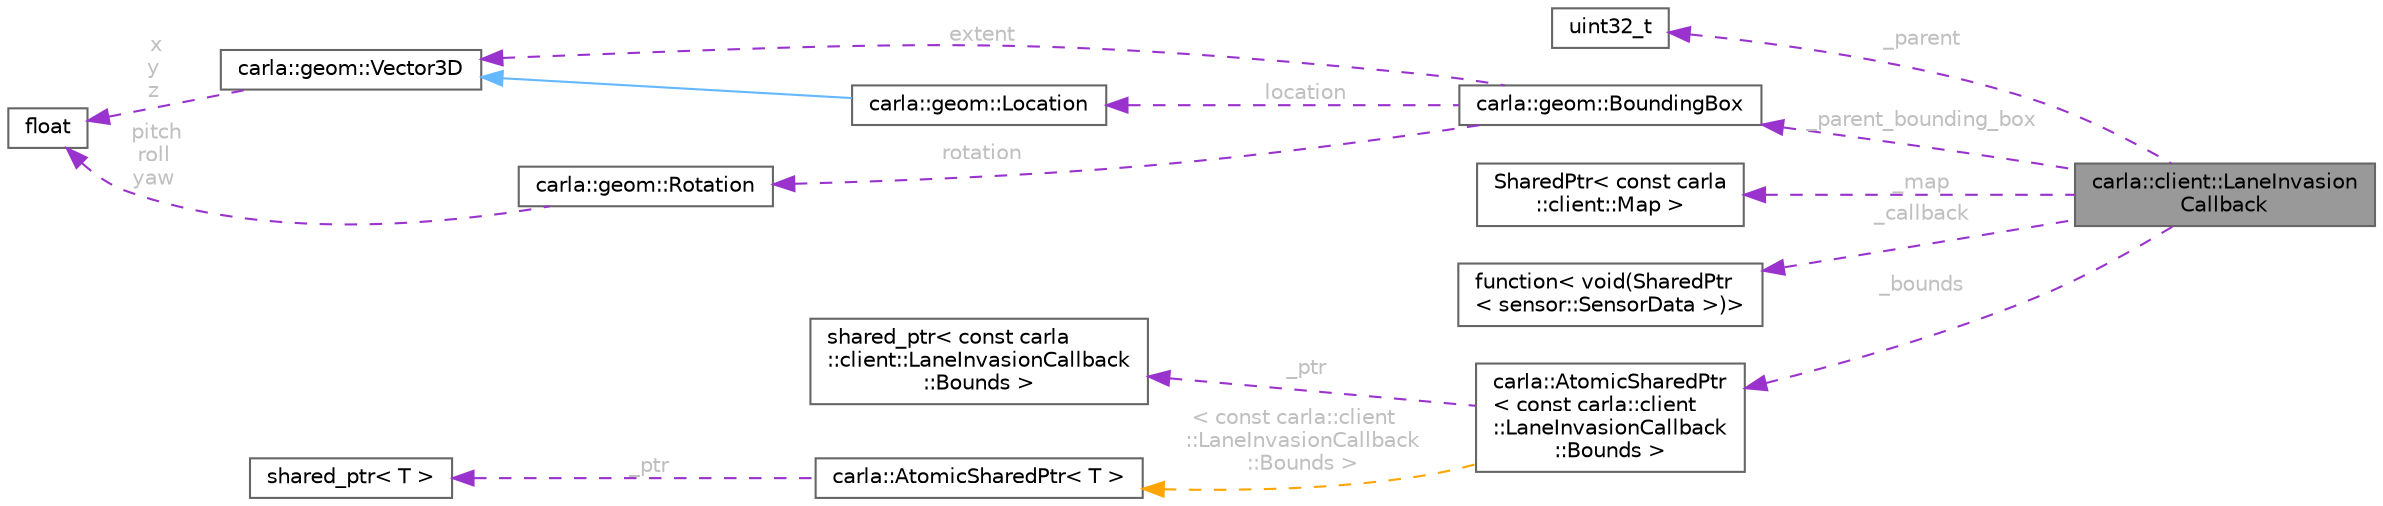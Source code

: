 digraph "carla::client::LaneInvasionCallback"
{
 // INTERACTIVE_SVG=YES
 // LATEX_PDF_SIZE
  bgcolor="transparent";
  edge [fontname=Helvetica,fontsize=10,labelfontname=Helvetica,labelfontsize=10];
  node [fontname=Helvetica,fontsize=10,shape=box,height=0.2,width=0.4];
  rankdir="LR";
  Node1 [id="Node000001",label="carla::client::LaneInvasion\lCallback",height=0.2,width=0.4,color="gray40", fillcolor="grey60", style="filled", fontcolor="black",tooltip=" "];
  Node2 -> Node1 [id="edge1_Node000001_Node000002",dir="back",color="darkorchid3",style="dashed",tooltip=" ",label=" _parent",fontcolor="grey" ];
  Node2 [id="Node000002",label="uint32_t",height=0.2,width=0.4,color="gray40", fillcolor="white", style="filled",tooltip=" "];
  Node3 -> Node1 [id="edge2_Node000001_Node000003",dir="back",color="darkorchid3",style="dashed",tooltip=" ",label=" _parent_bounding_box",fontcolor="grey" ];
  Node3 [id="Node000003",label="carla::geom::BoundingBox",height=0.2,width=0.4,color="gray40", fillcolor="white", style="filled",URL="$d8/d68/classcarla_1_1geom_1_1BoundingBox.html",tooltip=" "];
  Node4 -> Node3 [id="edge3_Node000003_Node000004",dir="back",color="darkorchid3",style="dashed",tooltip=" ",label=" location",fontcolor="grey" ];
  Node4 [id="Node000004",label="carla::geom::Location",height=0.2,width=0.4,color="gray40", fillcolor="white", style="filled",URL="$de/d23/classcarla_1_1geom_1_1Location.html",tooltip=" "];
  Node5 -> Node4 [id="edge4_Node000004_Node000005",dir="back",color="steelblue1",style="solid",tooltip=" "];
  Node5 [id="Node000005",label="carla::geom::Vector3D",height=0.2,width=0.4,color="gray40", fillcolor="white", style="filled",URL="$d9/dfe/classcarla_1_1geom_1_1Vector3D.html",tooltip=" "];
  Node6 -> Node5 [id="edge5_Node000005_Node000006",dir="back",color="darkorchid3",style="dashed",tooltip=" ",label=" x\ny\nz",fontcolor="grey" ];
  Node6 [id="Node000006",label="float",height=0.2,width=0.4,color="gray40", fillcolor="white", style="filled",tooltip=" "];
  Node5 -> Node3 [id="edge6_Node000003_Node000005",dir="back",color="darkorchid3",style="dashed",tooltip=" ",label=" extent",fontcolor="grey" ];
  Node7 -> Node3 [id="edge7_Node000003_Node000007",dir="back",color="darkorchid3",style="dashed",tooltip=" ",label=" rotation",fontcolor="grey" ];
  Node7 [id="Node000007",label="carla::geom::Rotation",height=0.2,width=0.4,color="gray40", fillcolor="white", style="filled",URL="$d8/dba/classcarla_1_1geom_1_1Rotation.html",tooltip=" "];
  Node6 -> Node7 [id="edge8_Node000007_Node000006",dir="back",color="darkorchid3",style="dashed",tooltip=" ",label=" pitch\nroll\nyaw",fontcolor="grey" ];
  Node8 -> Node1 [id="edge9_Node000001_Node000008",dir="back",color="darkorchid3",style="dashed",tooltip=" ",label=" _map",fontcolor="grey" ];
  Node8 [id="Node000008",label="SharedPtr\< const carla\l::client::Map \>",height=0.2,width=0.4,color="gray40", fillcolor="white", style="filled",tooltip=" "];
  Node9 -> Node1 [id="edge10_Node000001_Node000009",dir="back",color="darkorchid3",style="dashed",tooltip=" ",label=" _callback",fontcolor="grey" ];
  Node9 [id="Node000009",label="function\< void(SharedPtr\l\< sensor::SensorData \>)\>",height=0.2,width=0.4,color="gray40", fillcolor="white", style="filled",tooltip=" "];
  Node10 -> Node1 [id="edge11_Node000001_Node000010",dir="back",color="darkorchid3",style="dashed",tooltip=" ",label=" _bounds",fontcolor="grey" ];
  Node10 [id="Node000010",label="carla::AtomicSharedPtr\l\< const carla::client\l::LaneInvasionCallback\l::Bounds \>",height=0.2,width=0.4,color="gray40", fillcolor="white", style="filled",URL="$d2/dcf/classcarla_1_1AtomicSharedPtr.html",tooltip=" "];
  Node11 -> Node10 [id="edge12_Node000010_Node000011",dir="back",color="darkorchid3",style="dashed",tooltip=" ",label=" _ptr",fontcolor="grey" ];
  Node11 [id="Node000011",label="shared_ptr\< const carla\l::client::LaneInvasionCallback\l::Bounds \>",height=0.2,width=0.4,color="gray40", fillcolor="white", style="filled",URL="$dd/d14/classstd_1_1shared__ptr_3_01const_01carla_1_1client_1_1LaneInvasionCallback_1_1Bounds_01_4.html",tooltip=" "];
  Node12 -> Node10 [id="edge13_Node000010_Node000012",dir="back",color="orange",style="dashed",tooltip=" ",label=" \< const carla::client\l::LaneInvasionCallback\l::Bounds \>",fontcolor="grey" ];
  Node12 [id="Node000012",label="carla::AtomicSharedPtr\< T \>",height=0.2,width=0.4,color="gray40", fillcolor="white", style="filled",URL="$d2/dcf/classcarla_1_1AtomicSharedPtr.html",tooltip="AtomicSharedPtr是一个非常简单的原子操作智能指针类，支持线程安全的共享指针操作，使用了release-acquire内存顺序。"];
  Node13 -> Node12 [id="edge14_Node000012_Node000013",dir="back",color="darkorchid3",style="dashed",tooltip=" ",label=" _ptr",fontcolor="grey" ];
  Node13 [id="Node000013",label="shared_ptr\< T \>",height=0.2,width=0.4,color="gray40", fillcolor="white", style="filled",tooltip=" "];
}
